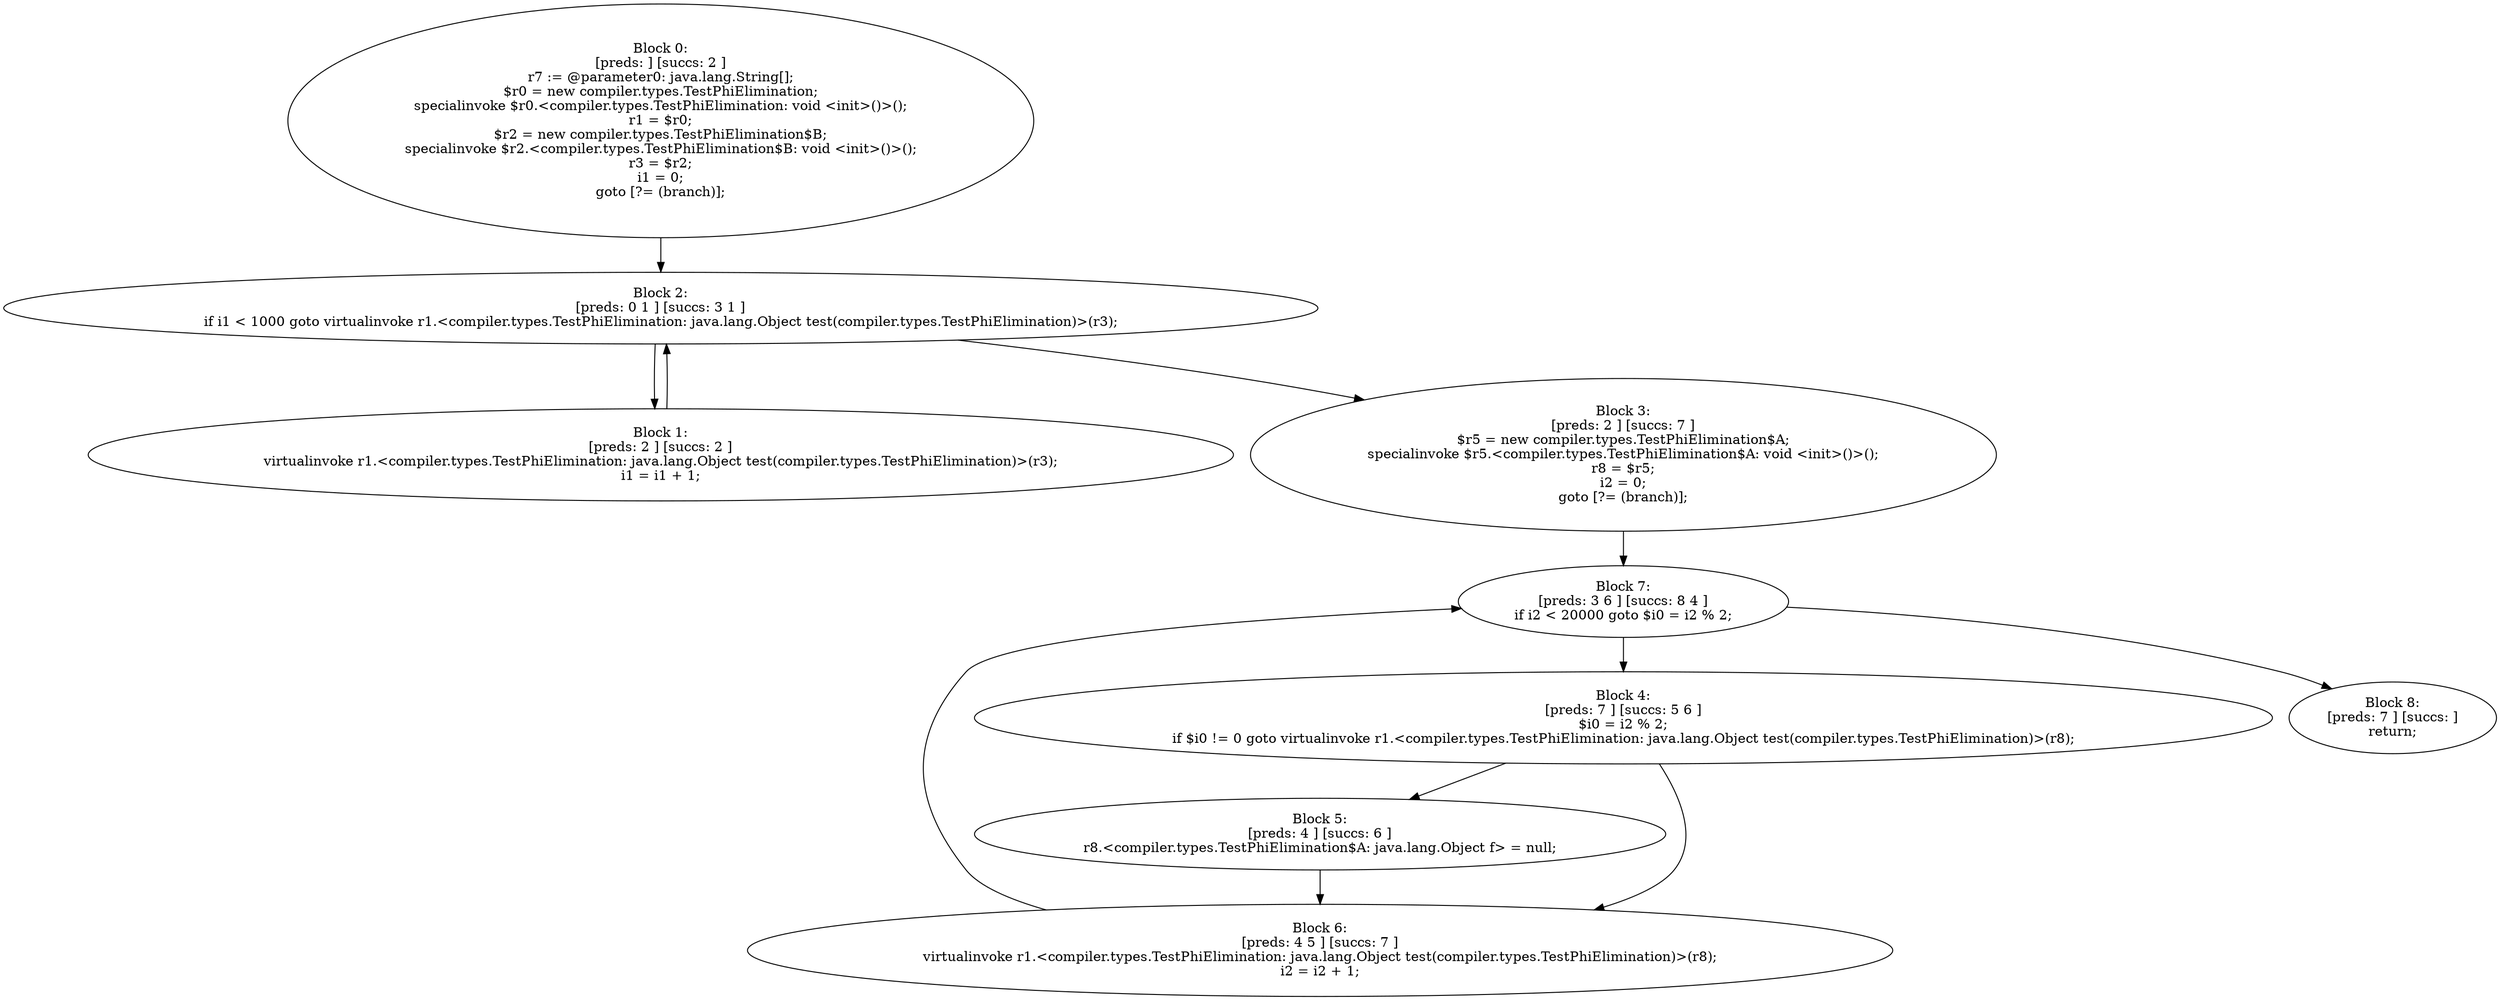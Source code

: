 digraph "unitGraph" {
    "Block 0:
[preds: ] [succs: 2 ]
r7 := @parameter0: java.lang.String[];
$r0 = new compiler.types.TestPhiElimination;
specialinvoke $r0.<compiler.types.TestPhiElimination: void <init>()>();
r1 = $r0;
$r2 = new compiler.types.TestPhiElimination$B;
specialinvoke $r2.<compiler.types.TestPhiElimination$B: void <init>()>();
r3 = $r2;
i1 = 0;
goto [?= (branch)];
"
    "Block 1:
[preds: 2 ] [succs: 2 ]
virtualinvoke r1.<compiler.types.TestPhiElimination: java.lang.Object test(compiler.types.TestPhiElimination)>(r3);
i1 = i1 + 1;
"
    "Block 2:
[preds: 0 1 ] [succs: 3 1 ]
if i1 < 1000 goto virtualinvoke r1.<compiler.types.TestPhiElimination: java.lang.Object test(compiler.types.TestPhiElimination)>(r3);
"
    "Block 3:
[preds: 2 ] [succs: 7 ]
$r5 = new compiler.types.TestPhiElimination$A;
specialinvoke $r5.<compiler.types.TestPhiElimination$A: void <init>()>();
r8 = $r5;
i2 = 0;
goto [?= (branch)];
"
    "Block 4:
[preds: 7 ] [succs: 5 6 ]
$i0 = i2 % 2;
if $i0 != 0 goto virtualinvoke r1.<compiler.types.TestPhiElimination: java.lang.Object test(compiler.types.TestPhiElimination)>(r8);
"
    "Block 5:
[preds: 4 ] [succs: 6 ]
r8.<compiler.types.TestPhiElimination$A: java.lang.Object f> = null;
"
    "Block 6:
[preds: 4 5 ] [succs: 7 ]
virtualinvoke r1.<compiler.types.TestPhiElimination: java.lang.Object test(compiler.types.TestPhiElimination)>(r8);
i2 = i2 + 1;
"
    "Block 7:
[preds: 3 6 ] [succs: 8 4 ]
if i2 < 20000 goto $i0 = i2 % 2;
"
    "Block 8:
[preds: 7 ] [succs: ]
return;
"
    "Block 0:
[preds: ] [succs: 2 ]
r7 := @parameter0: java.lang.String[];
$r0 = new compiler.types.TestPhiElimination;
specialinvoke $r0.<compiler.types.TestPhiElimination: void <init>()>();
r1 = $r0;
$r2 = new compiler.types.TestPhiElimination$B;
specialinvoke $r2.<compiler.types.TestPhiElimination$B: void <init>()>();
r3 = $r2;
i1 = 0;
goto [?= (branch)];
"->"Block 2:
[preds: 0 1 ] [succs: 3 1 ]
if i1 < 1000 goto virtualinvoke r1.<compiler.types.TestPhiElimination: java.lang.Object test(compiler.types.TestPhiElimination)>(r3);
";
    "Block 1:
[preds: 2 ] [succs: 2 ]
virtualinvoke r1.<compiler.types.TestPhiElimination: java.lang.Object test(compiler.types.TestPhiElimination)>(r3);
i1 = i1 + 1;
"->"Block 2:
[preds: 0 1 ] [succs: 3 1 ]
if i1 < 1000 goto virtualinvoke r1.<compiler.types.TestPhiElimination: java.lang.Object test(compiler.types.TestPhiElimination)>(r3);
";
    "Block 2:
[preds: 0 1 ] [succs: 3 1 ]
if i1 < 1000 goto virtualinvoke r1.<compiler.types.TestPhiElimination: java.lang.Object test(compiler.types.TestPhiElimination)>(r3);
"->"Block 3:
[preds: 2 ] [succs: 7 ]
$r5 = new compiler.types.TestPhiElimination$A;
specialinvoke $r5.<compiler.types.TestPhiElimination$A: void <init>()>();
r8 = $r5;
i2 = 0;
goto [?= (branch)];
";
    "Block 2:
[preds: 0 1 ] [succs: 3 1 ]
if i1 < 1000 goto virtualinvoke r1.<compiler.types.TestPhiElimination: java.lang.Object test(compiler.types.TestPhiElimination)>(r3);
"->"Block 1:
[preds: 2 ] [succs: 2 ]
virtualinvoke r1.<compiler.types.TestPhiElimination: java.lang.Object test(compiler.types.TestPhiElimination)>(r3);
i1 = i1 + 1;
";
    "Block 3:
[preds: 2 ] [succs: 7 ]
$r5 = new compiler.types.TestPhiElimination$A;
specialinvoke $r5.<compiler.types.TestPhiElimination$A: void <init>()>();
r8 = $r5;
i2 = 0;
goto [?= (branch)];
"->"Block 7:
[preds: 3 6 ] [succs: 8 4 ]
if i2 < 20000 goto $i0 = i2 % 2;
";
    "Block 4:
[preds: 7 ] [succs: 5 6 ]
$i0 = i2 % 2;
if $i0 != 0 goto virtualinvoke r1.<compiler.types.TestPhiElimination: java.lang.Object test(compiler.types.TestPhiElimination)>(r8);
"->"Block 5:
[preds: 4 ] [succs: 6 ]
r8.<compiler.types.TestPhiElimination$A: java.lang.Object f> = null;
";
    "Block 4:
[preds: 7 ] [succs: 5 6 ]
$i0 = i2 % 2;
if $i0 != 0 goto virtualinvoke r1.<compiler.types.TestPhiElimination: java.lang.Object test(compiler.types.TestPhiElimination)>(r8);
"->"Block 6:
[preds: 4 5 ] [succs: 7 ]
virtualinvoke r1.<compiler.types.TestPhiElimination: java.lang.Object test(compiler.types.TestPhiElimination)>(r8);
i2 = i2 + 1;
";
    "Block 5:
[preds: 4 ] [succs: 6 ]
r8.<compiler.types.TestPhiElimination$A: java.lang.Object f> = null;
"->"Block 6:
[preds: 4 5 ] [succs: 7 ]
virtualinvoke r1.<compiler.types.TestPhiElimination: java.lang.Object test(compiler.types.TestPhiElimination)>(r8);
i2 = i2 + 1;
";
    "Block 6:
[preds: 4 5 ] [succs: 7 ]
virtualinvoke r1.<compiler.types.TestPhiElimination: java.lang.Object test(compiler.types.TestPhiElimination)>(r8);
i2 = i2 + 1;
"->"Block 7:
[preds: 3 6 ] [succs: 8 4 ]
if i2 < 20000 goto $i0 = i2 % 2;
";
    "Block 7:
[preds: 3 6 ] [succs: 8 4 ]
if i2 < 20000 goto $i0 = i2 % 2;
"->"Block 8:
[preds: 7 ] [succs: ]
return;
";
    "Block 7:
[preds: 3 6 ] [succs: 8 4 ]
if i2 < 20000 goto $i0 = i2 % 2;
"->"Block 4:
[preds: 7 ] [succs: 5 6 ]
$i0 = i2 % 2;
if $i0 != 0 goto virtualinvoke r1.<compiler.types.TestPhiElimination: java.lang.Object test(compiler.types.TestPhiElimination)>(r8);
";
}
